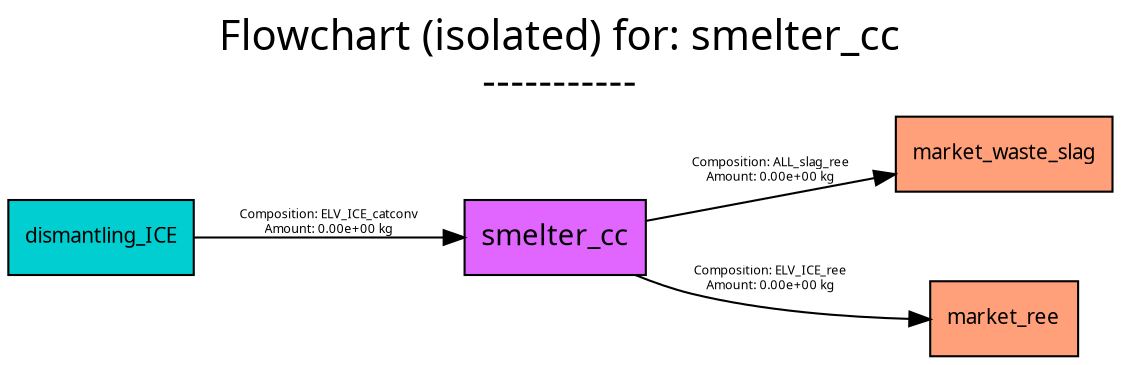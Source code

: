 digraph {
	graph [bb="0,0,504,167",
		font=Cabin,
		fontname=Cabin,
		fontsize=20,
		label="Flowchart (isolated) for: smelter_cc
-----------",
		labeljust=c,
		labelloc=tc,
		lheight=0.61,
		lp="252,141",
		lwidth=4.12,
		nodesep=0.6,
		rankdir=LR,
		ranksep=0.6
	];
	node [label="\N"];
	smelter_cc	[fillcolor=mediumorchid1,
		fontname=Cabin,
		fontsize=14,
		height=0.5,
		pos="250,57",
		shape=box,
		style=filled,
		width=1.1389];
	market_waste_slag	[fillcolor=lightsalmon1,
		fontname=Cabin,
		fontsize=10,
		height=0.5,
		pos="454.5,97",
		shape=box,
		style=filled,
		width=1.375];
	smelter_cc -> market_waste_slag	[color=black,
		fontname=Cabin,
		fontsize=6,
		label="Composition: ALL_slag_ree
Amount: 0.00e+00 kg",
		lp="348,89",
		pos="e,404.64,87.348 291.01,64.903 320.57,70.742 361.29,78.785 394.57,85.359"];
	market_ree	[fillcolor=lightsalmon1,
		fontname=Cabin,
		fontsize=10,
		height=0.5,
		pos="454.5,18",
		shape=box,
		style=filled,
		width=0.90278];
	smelter_cc -> market_ree	[color=black,
		fontname=Cabin,
		fontsize=6,
		label="Composition: ELV_ICE_ree
Amount: 0.00e+00 kg",
		lp="348,37",
		pos="e,421.77,17.79 287.02,38.974 295.37,35.459 304.35,32.19 313,30 345.41,21.795 383.22,18.929 411.45,18.041"];
	dismantling_ICE	[fillcolor=darkturquoise,
		fontname=Cabin,
		fontsize=10,
		height=0.5,
		pos="42.5,57",
		shape=box,
		style=filled,
		width=1.1806];
	dismantling_ICE -> smelter_cc	[color=black,
		fontname=Cabin,
		fontsize=6,
		label="Composition: ELV_ICE_catconv
Amount: 0.00e+00 kg",
		lp="147,64",
		pos="e,208.87,57 85.086,57 117.82,57 163.58,57 198.43,57"];
}
